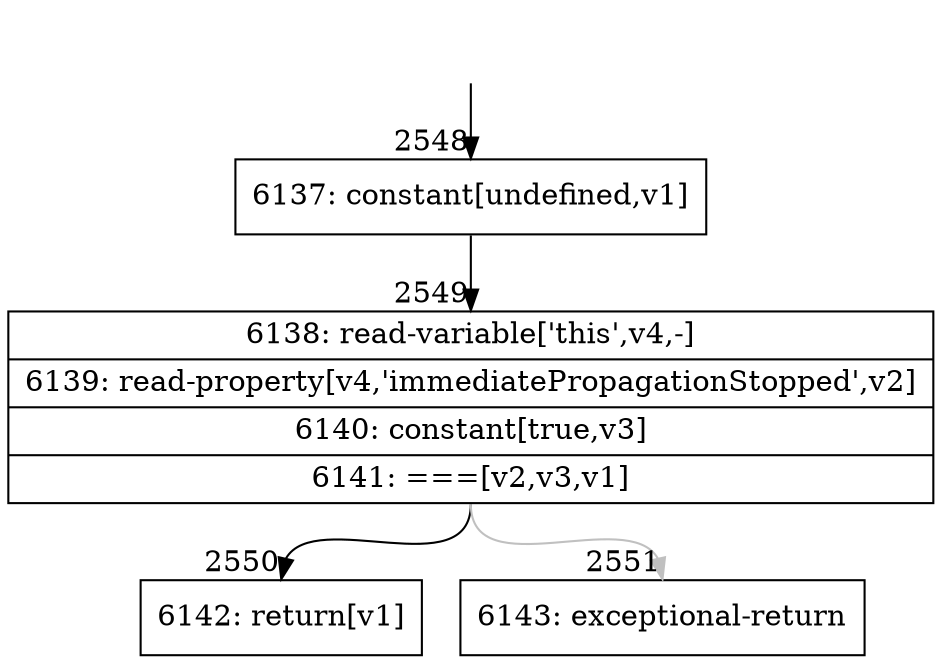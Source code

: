 digraph {
rankdir="TD"
BB_entry203[shape=none,label=""];
BB_entry203 -> BB2548 [tailport=s, headport=n, headlabel="    2548"]
BB2548 [shape=record label="{6137: constant[undefined,v1]}" ] 
BB2548 -> BB2549 [tailport=s, headport=n, headlabel="      2549"]
BB2549 [shape=record label="{6138: read-variable['this',v4,-]|6139: read-property[v4,'immediatePropagationStopped',v2]|6140: constant[true,v3]|6141: ===[v2,v3,v1]}" ] 
BB2549 -> BB2550 [tailport=s, headport=n, headlabel="      2550"]
BB2549 -> BB2551 [tailport=s, headport=n, color=gray, headlabel="      2551"]
BB2550 [shape=record label="{6142: return[v1]}" ] 
BB2551 [shape=record label="{6143: exceptional-return}" ] 
//#$~ 3481
}
